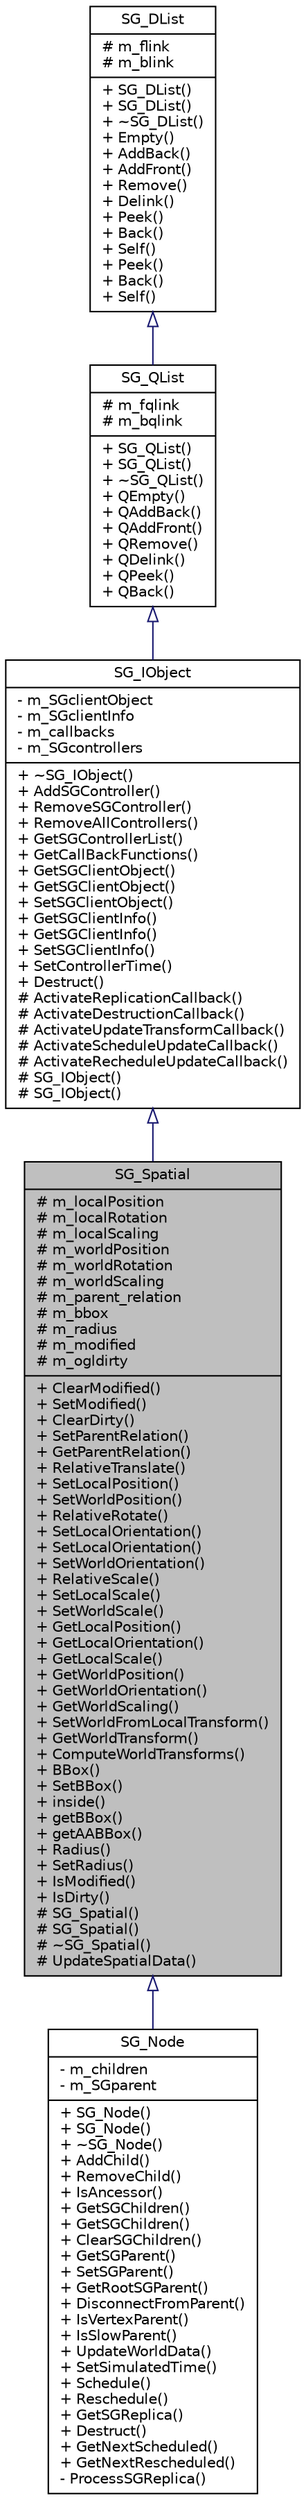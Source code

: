 digraph G
{
  edge [fontname="Helvetica",fontsize="10",labelfontname="Helvetica",labelfontsize="10"];
  node [fontname="Helvetica",fontsize="10",shape=record];
  Node1 [label="{SG_Spatial\n|# m_localPosition\l# m_localRotation\l# m_localScaling\l# m_worldPosition\l# m_worldRotation\l# m_worldScaling\l# m_parent_relation\l# m_bbox\l# m_radius\l# m_modified\l# m_ogldirty\l|+ ClearModified()\l+ SetModified()\l+ ClearDirty()\l+ SetParentRelation()\l+ GetParentRelation()\l+ RelativeTranslate()\l+ SetLocalPosition()\l+ SetWorldPosition()\l+ RelativeRotate()\l+ SetLocalOrientation()\l+ SetLocalOrientation()\l+ SetWorldOrientation()\l+ RelativeScale()\l+ SetLocalScale()\l+ SetWorldScale()\l+ GetLocalPosition()\l+ GetLocalOrientation()\l+ GetLocalScale()\l+ GetWorldPosition()\l+ GetWorldOrientation()\l+ GetWorldScaling()\l+ SetWorldFromLocalTransform()\l+ GetWorldTransform()\l+ ComputeWorldTransforms()\l+ BBox()\l+ SetBBox()\l+ inside()\l+ getBBox()\l+ getAABBox()\l+ Radius()\l+ SetRadius()\l+ IsModified()\l+ IsDirty()\l# SG_Spatial()\l# SG_Spatial()\l# ~SG_Spatial()\l# UpdateSpatialData()\l}",height=0.2,width=0.4,color="black", fillcolor="grey75", style="filled" fontcolor="black"];
  Node2 -> Node1 [dir=back,color="midnightblue",fontsize="10",style="solid",arrowtail="empty",fontname="Helvetica"];
  Node2 [label="{SG_IObject\n|- m_SGclientObject\l- m_SGclientInfo\l- m_callbacks\l- m_SGcontrollers\l|+ ~SG_IObject()\l+ AddSGController()\l+ RemoveSGController()\l+ RemoveAllControllers()\l+ GetSGControllerList()\l+ GetCallBackFunctions()\l+ GetSGClientObject()\l+ GetSGClientObject()\l+ SetSGClientObject()\l+ GetSGClientInfo()\l+ GetSGClientInfo()\l+ SetSGClientInfo()\l+ SetControllerTime()\l+ Destruct()\l# ActivateReplicationCallback()\l# ActivateDestructionCallback()\l# ActivateUpdateTransformCallback()\l# ActivateScheduleUpdateCallback()\l# ActivateRecheduleUpdateCallback()\l# SG_IObject()\l# SG_IObject()\l}",height=0.2,width=0.4,color="black", fillcolor="white", style="filled",URL="$da/d03/classSG__IObject.html"];
  Node3 -> Node2 [dir=back,color="midnightblue",fontsize="10",style="solid",arrowtail="empty",fontname="Helvetica"];
  Node3 [label="{SG_QList\n|# m_fqlink\l# m_bqlink\l|+ SG_QList()\l+ SG_QList()\l+ ~SG_QList()\l+ QEmpty()\l+ QAddBack()\l+ QAddFront()\l+ QRemove()\l+ QDelink()\l+ QPeek()\l+ QBack()\l}",height=0.2,width=0.4,color="black", fillcolor="white", style="filled",URL="$d6/d05/classSG__QList.html"];
  Node4 -> Node3 [dir=back,color="midnightblue",fontsize="10",style="solid",arrowtail="empty",fontname="Helvetica"];
  Node4 [label="{SG_DList\n|# m_flink\l# m_blink\l|+ SG_DList()\l+ SG_DList()\l+ ~SG_DList()\l+ Empty()\l+ AddBack()\l+ AddFront()\l+ Remove()\l+ Delink()\l+ Peek()\l+ Back()\l+ Self()\l+ Peek()\l+ Back()\l+ Self()\l}",height=0.2,width=0.4,color="black", fillcolor="white", style="filled",URL="$db/d57/classSG__DList.html"];
  Node1 -> Node5 [dir=back,color="midnightblue",fontsize="10",style="solid",arrowtail="empty",fontname="Helvetica"];
  Node5 [label="{SG_Node\n|- m_children\l- m_SGparent\l|+ SG_Node()\l+ SG_Node()\l+ ~SG_Node()\l+ AddChild()\l+ RemoveChild()\l+ IsAncessor()\l+ GetSGChildren()\l+ GetSGChildren()\l+ ClearSGChildren()\l+ GetSGParent()\l+ SetSGParent()\l+ GetRootSGParent()\l+ DisconnectFromParent()\l+ IsVertexParent()\l+ IsSlowParent()\l+ UpdateWorldData()\l+ SetSimulatedTime()\l+ Schedule()\l+ Reschedule()\l+ GetSGReplica()\l+ Destruct()\l+ GetNextScheduled()\l+ GetNextRescheduled()\l- ProcessSGReplica()\l}",height=0.2,width=0.4,color="black", fillcolor="white", style="filled",URL="$d8/d3b/classSG__Node.html"];
}
